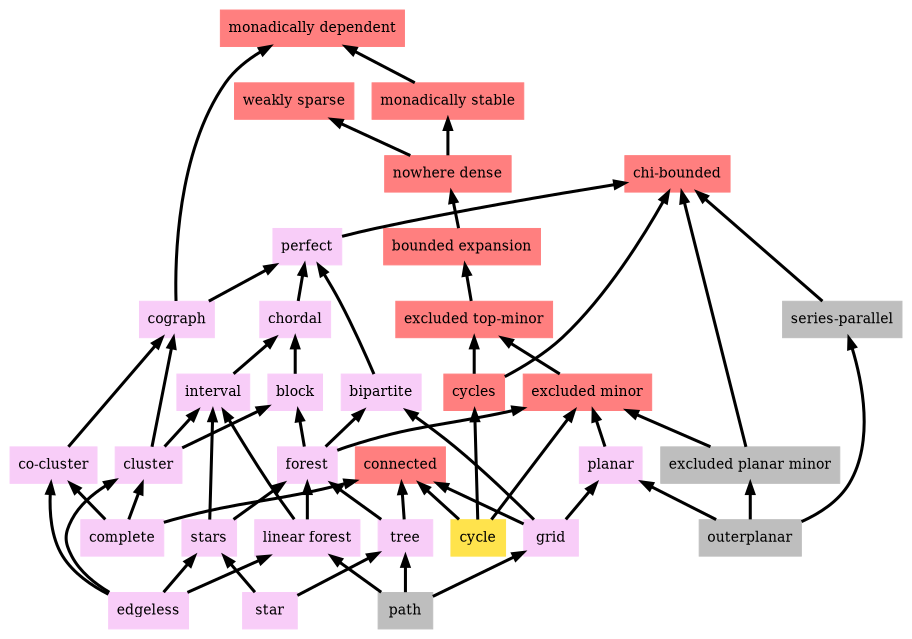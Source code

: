 digraph graph_property_inclusions_Ti0asF {
	node [color=lightblue2 style=filled]
	margin=0.04 size="6,6"
	rankdir = BT
	"n_DhGqJM" [label="nowhere dense" URL="/parameters/html/DhGqJM" color="#ff7f7f" shape=box]
	"n_7HR4uV" [label="co-cluster" URL="/parameters/html/7HR4uV" color="#f8cdf8" shape=box]
	"n_yOZQM5" [label="excluded top-minor" URL="/parameters/html/yOZQM5" color="#ff7f7f" shape=box]
	"n_dN1D3C" [label="monadically dependent" URL="/parameters/html/dN1D3C" color="#ff7f7f" shape=box]
	"n_WAU7vf" [label="cluster" URL="/parameters/html/WAU7vf" color="#f8cdf8" shape=box]
	"n_Gt22Ik" [label="excluded planar minor" URL="/parameters/html/Gt22Ik" color="#bebebe" shape=box]
	"n_Cv1PaJ" [label="chordal" URL="/parameters/html/Cv1PaJ" color="#f8cdf8" shape=box]
	"n_ryPlqz" [label="path" URL="/parameters/html/ryPlqz" color="#bebebe" shape=box]
	"n_0oCyaG" [label="outerplanar" URL="/parameters/html/0oCyaG" color="#bebebe" shape=box]
	"n_QrxQsH" [label="block" URL="/parameters/html/QrxQsH" color="#f8cdf8" shape=box]
	"n_cLHJkW" [label="bipartite" URL="/parameters/html/cLHJkW" color="#f8cdf8" shape=box]
	"n_Qme7wD" [label="weakly sparse" URL="/parameters/html/Qme7wD" color="#ff7f7f" shape=box]
	"n_KlMP0i" [label="connected" URL="/parameters/html/KlMP0i" color="#ff7f7f" shape=box]
	"n_rJyICu" [label="tree" URL="/parameters/html/rJyICu" color="#f8cdf8" shape=box]
	"n_JngPPm" [label="forest" URL="/parameters/html/JngPPm" color="#f8cdf8" shape=box]
	"n_skQuFN" [label="linear forest" URL="/parameters/html/skQuFN" color="#f8cdf8" shape=box]
	"n_EhdXNA" [label="complete" URL="/parameters/html/EhdXNA" color="#f8cdf8" shape=box]
	"n_10JR3F" [label="stars" URL="/parameters/html/10JR3F" color="#f8cdf8" shape=box]
	"n_2iJr52" [label="cycles" URL="/parameters/html/2iJr52" color="#ff7f7f" shape=box]
	"n_RmssrZ" [label="perfect" URL="/parameters/html/RmssrZ" color="#f8cdf8" shape=box]
	"n_LsiBbX" [label="edgeless" URL="/parameters/html/LsiBbX" color="#f8cdf8" shape=box]
	"n_9Qd0Mx" [label="cograph" URL="/parameters/html/9Qd0Mx" color="#f8cdf8" shape=box]
	"n_Ti0asF" [label="cycle" URL="/parameters/html/Ti0asF" color="#ffe34c" shape=box]
	"n_loZ5LD" [label="planar" URL="/parameters/html/loZ5LD" color="#f8cdf8" shape=box]
	"n_lfYXuK" [label="grid" URL="/parameters/html/lfYXuK" color="#f8cdf8" shape=box]
	"n_5xOuoQ" [label="excluded minor" URL="/parameters/html/5xOuoQ" color="#ff7f7f" shape=box]
	"n_lFz6Ci" [label="bounded expansion" URL="/parameters/html/lFz6Ci" color="#ff7f7f" shape=box]
	"n_p5skoj" [label="interval" URL="/parameters/html/p5skoj" color="#f8cdf8" shape=box]
	"n_Jb1we5" [label="chi-bounded" URL="/parameters/html/Jb1we5" color="#ff7f7f" shape=box]
	"n_eW1Gic" [label="series-parallel" URL="/parameters/html/eW1Gic" color="#bebebe" shape=box]
	"n_CortlU" [label="star" URL="/parameters/html/CortlU" color="#f8cdf8" shape=box]
	"n_jHXy6Y" [label="monadically stable" URL="/parameters/html/jHXy6Y" color="#ff7f7f" shape=box]
	"n_Gt22Ik" -> "n_Jb1we5" [label="" decorate=true lblstyle="above, sloped" weight="100" penwidth="3.0"]
	"n_10JR3F" -> "n_p5skoj" [label="" decorate=true lblstyle="above, sloped" weight="100" penwidth="3.0"]
	"n_lfYXuK" -> "n_KlMP0i" [label="" decorate=true lblstyle="above, sloped" weight="100" penwidth="3.0"]
	"n_Gt22Ik" -> "n_5xOuoQ" [label="" decorate=true lblstyle="above, sloped" weight="100" penwidth="3.0"]
	"n_p5skoj" -> "n_Cv1PaJ" [label="" decorate=true lblstyle="above, sloped" weight="100" penwidth="3.0"]
	"n_ryPlqz" -> "n_lfYXuK" [label="" decorate=true lblstyle="above, sloped" weight="100" penwidth="3.0"]
	"n_lFz6Ci" -> "n_DhGqJM" [label="" decorate=true lblstyle="above, sloped" weight="100" penwidth="3.0"]
	"n_lfYXuK" -> "n_cLHJkW" [label="" decorate=true lblstyle="above, sloped" weight="100" penwidth="3.0"]
	"n_rJyICu" -> "n_JngPPm" [label="" decorate=true lblstyle="above, sloped" weight="100" penwidth="3.0"]
	"n_Ti0asF" -> "n_2iJr52" [label="" decorate=true lblstyle="above, sloped" weight="100" penwidth="3.0"]
	"n_9Qd0Mx" -> "n_dN1D3C" [label="" decorate=true lblstyle="above, sloped" weight="100" penwidth="3.0"]
	"n_WAU7vf" -> "n_p5skoj" [label="" decorate=true lblstyle="above, sloped" weight="100" penwidth="3.0"]
	"n_EhdXNA" -> "n_KlMP0i" [label="" decorate=true lblstyle="above, sloped" weight="100" penwidth="3.0"]
	"n_lfYXuK" -> "n_loZ5LD" [label="" decorate=true lblstyle="above, sloped" weight="100" penwidth="3.0"]
	"n_loZ5LD" -> "n_5xOuoQ" [label="" decorate=true lblstyle="above, sloped" weight="100" penwidth="3.0"]
	"n_skQuFN" -> "n_JngPPm" [label="" decorate=true lblstyle="above, sloped" weight="100" penwidth="3.0"]
	"n_Ti0asF" -> "n_KlMP0i" [label="" decorate=true lblstyle="above, sloped" weight="100" penwidth="3.0"]
	"n_WAU7vf" -> "n_QrxQsH" [label="" decorate=true lblstyle="above, sloped" weight="100" penwidth="3.0"]
	"n_LsiBbX" -> "n_WAU7vf" [label="" decorate=true lblstyle="above, sloped" weight="100" penwidth="3.0"]
	"n_ryPlqz" -> "n_rJyICu" [label="" decorate=true lblstyle="above, sloped" weight="100" penwidth="3.0"]
	"n_LsiBbX" -> "n_7HR4uV" [label="" decorate=true lblstyle="above, sloped" weight="100" penwidth="3.0"]
	"n_eW1Gic" -> "n_Jb1we5" [label="" decorate=true lblstyle="above, sloped" weight="100" penwidth="3.0"]
	"n_0oCyaG" -> "n_eW1Gic" [label="" decorate=true lblstyle="above, sloped" weight="100" penwidth="3.0"]
	"n_2iJr52" -> "n_yOZQM5" [label="" decorate=true lblstyle="above, sloped" weight="100" penwidth="3.0"]
	"n_rJyICu" -> "n_KlMP0i" [label="" decorate=true lblstyle="above, sloped" weight="100" penwidth="3.0"]
	"n_CortlU" -> "n_10JR3F" [label="" decorate=true lblstyle="above, sloped" weight="100" penwidth="3.0"]
	"n_7HR4uV" -> "n_9Qd0Mx" [label="" decorate=true lblstyle="above, sloped" weight="100" penwidth="3.0"]
	"n_JngPPm" -> "n_cLHJkW" [label="" decorate=true lblstyle="above, sloped" weight="100" penwidth="3.0"]
	"n_Ti0asF" -> "n_5xOuoQ" [label="" decorate=true lblstyle="above, sloped" weight="100" penwidth="3.0"]
	"n_Cv1PaJ" -> "n_RmssrZ" [label="" decorate=true lblstyle="above, sloped" weight="100" penwidth="3.0"]
	"n_cLHJkW" -> "n_RmssrZ" [label="" decorate=true lblstyle="above, sloped" weight="100" penwidth="3.0"]
	"n_0oCyaG" -> "n_Gt22Ik" [label="" decorate=true lblstyle="above, sloped" weight="100" penwidth="3.0"]
	"n_LsiBbX" -> "n_10JR3F" [label="" decorate=true lblstyle="above, sloped" weight="100" penwidth="3.0"]
	"n_jHXy6Y" -> "n_dN1D3C" [label="" decorate=true lblstyle="above, sloped" weight="100" penwidth="3.0"]
	"n_yOZQM5" -> "n_lFz6Ci" [label="" decorate=true lblstyle="above, sloped" weight="100" penwidth="3.0"]
	"n_2iJr52" -> "n_Jb1we5" [label="" decorate=true lblstyle="above, sloped" weight="100" penwidth="3.0"]
	"n_skQuFN" -> "n_p5skoj" [label="" decorate=true lblstyle="above, sloped" weight="100" penwidth="3.0"]
	"n_JngPPm" -> "n_QrxQsH" [label="" decorate=true lblstyle="above, sloped" weight="100" penwidth="3.0"]
	"n_WAU7vf" -> "n_9Qd0Mx" [label="" decorate=true lblstyle="above, sloped" weight="100" penwidth="3.0"]
	"n_LsiBbX" -> "n_skQuFN" [label="" decorate=true lblstyle="above, sloped" weight="100" penwidth="3.0"]
	"n_EhdXNA" -> "n_WAU7vf" [label="" decorate=true lblstyle="above, sloped" weight="100" penwidth="3.0"]
	"n_DhGqJM" -> "n_Qme7wD" [label="" decorate=true lblstyle="above, sloped" weight="100" penwidth="3.0"]
	"n_5xOuoQ" -> "n_yOZQM5" [label="" decorate=true lblstyle="above, sloped" weight="100" penwidth="3.0"]
	"n_EhdXNA" -> "n_7HR4uV" [label="" decorate=true lblstyle="above, sloped" weight="100" penwidth="3.0"]
	"n_ryPlqz" -> "n_skQuFN" [label="" decorate=true lblstyle="above, sloped" weight="100" penwidth="3.0"]
	"n_RmssrZ" -> "n_Jb1we5" [label="" decorate=true lblstyle="above, sloped" weight="100" penwidth="3.0"]
	"n_0oCyaG" -> "n_loZ5LD" [label="" decorate=true lblstyle="above, sloped" weight="100" penwidth="3.0"]
	"n_10JR3F" -> "n_JngPPm" [label="" decorate=true lblstyle="above, sloped" weight="100" penwidth="3.0"]
	"n_QrxQsH" -> "n_Cv1PaJ" [label="" decorate=true lblstyle="above, sloped" weight="100" penwidth="3.0"]
	"n_9Qd0Mx" -> "n_RmssrZ" [label="" decorate=true lblstyle="above, sloped" weight="100" penwidth="3.0"]
	"n_CortlU" -> "n_rJyICu" [label="" decorate=true lblstyle="above, sloped" weight="100" penwidth="3.0"]
	"n_JngPPm" -> "n_5xOuoQ" [label="" decorate=true lblstyle="above, sloped" weight="100" penwidth="3.0"]
	"n_DhGqJM" -> "n_jHXy6Y" [label="" decorate=true lblstyle="above, sloped" weight="100" penwidth="3.0"]
}
